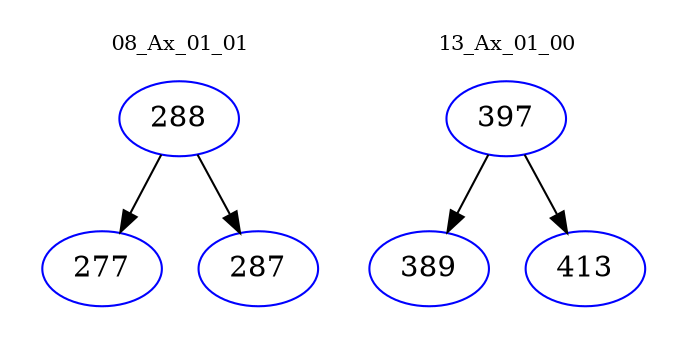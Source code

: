 digraph{
subgraph cluster_0 {
color = white
label = "08_Ax_01_01";
fontsize=10;
T0_288 [label="288", color="blue"]
T0_288 -> T0_277 [color="black"]
T0_277 [label="277", color="blue"]
T0_288 -> T0_287 [color="black"]
T0_287 [label="287", color="blue"]
}
subgraph cluster_1 {
color = white
label = "13_Ax_01_00";
fontsize=10;
T1_397 [label="397", color="blue"]
T1_397 -> T1_389 [color="black"]
T1_389 [label="389", color="blue"]
T1_397 -> T1_413 [color="black"]
T1_413 [label="413", color="blue"]
}
}
